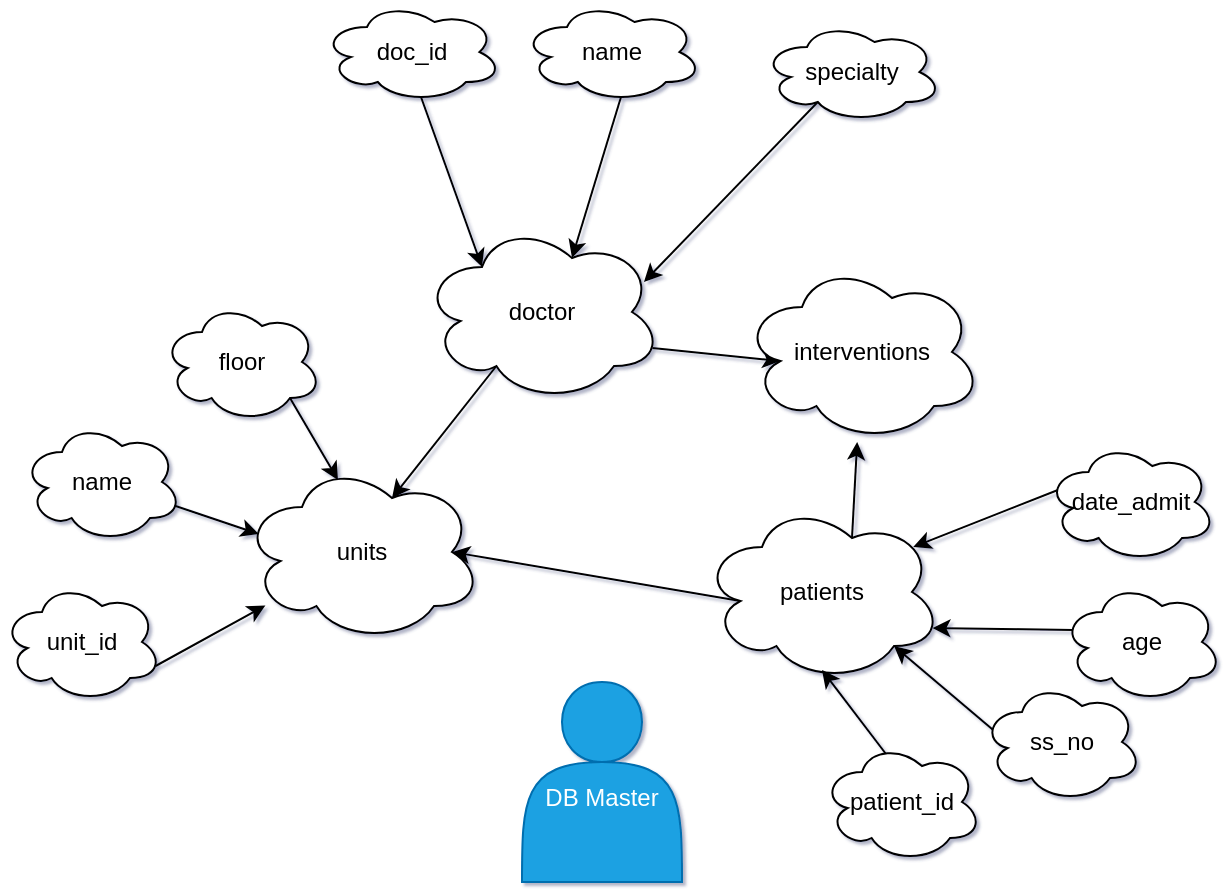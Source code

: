 <mxfile version="12.2.4" pages="1"><diagram id="xYlw3zn8i--2Sqz5g50E" name="Page-1"><mxGraphModel dx="704" dy="1019" grid="1" gridSize="10" guides="1" tooltips="1" connect="1" arrows="1" fold="1" page="1" pageScale="1" pageWidth="1169" pageHeight="827" background="none" math="0" shadow="1"><root><mxCell id="0"/><mxCell id="1" parent="0"/><mxCell id="2" value="&lt;br&gt;DB Master" style="shape=actor;whiteSpace=wrap;html=1;fillColor=#1ba1e2;strokeColor=#006EAF;fontColor=#ffffff;" parent="1" vertex="1"><mxGeometry x="280" y="390" width="80" height="100" as="geometry"/></mxCell><mxCell id="3" value="units" style="ellipse;shape=cloud;whiteSpace=wrap;html=1;" parent="1" vertex="1"><mxGeometry x="140" y="280" width="120" height="90" as="geometry"/></mxCell><mxCell id="15" style="edgeStyle=none;rounded=0;orthogonalLoop=1;jettySize=auto;html=1;exitX=0.96;exitY=0.7;exitDx=0;exitDy=0;exitPerimeter=0;" parent="1" source="4" target="3" edge="1"><mxGeometry relative="1" as="geometry"/></mxCell><mxCell id="4" value="unit_id" style="ellipse;shape=cloud;whiteSpace=wrap;html=1;" parent="1" vertex="1"><mxGeometry x="20" y="340" width="80" height="60" as="geometry"/></mxCell><mxCell id="14" style="edgeStyle=none;rounded=0;orthogonalLoop=1;jettySize=auto;html=1;exitX=0.96;exitY=0.7;exitDx=0;exitDy=0;exitPerimeter=0;entryX=0.07;entryY=0.4;entryDx=0;entryDy=0;entryPerimeter=0;" parent="1" source="5" target="3" edge="1"><mxGeometry relative="1" as="geometry"/></mxCell><mxCell id="5" value="name" style="ellipse;shape=cloud;whiteSpace=wrap;html=1;" parent="1" vertex="1"><mxGeometry x="30" y="260" width="80" height="60" as="geometry"/></mxCell><mxCell id="13" style="edgeStyle=none;rounded=0;orthogonalLoop=1;jettySize=auto;html=1;exitX=0.8;exitY=0.8;exitDx=0;exitDy=0;exitPerimeter=0;entryX=0.4;entryY=0.1;entryDx=0;entryDy=0;entryPerimeter=0;" parent="1" source="6" target="3" edge="1"><mxGeometry relative="1" as="geometry"/></mxCell><mxCell id="6" value="floor" style="ellipse;shape=cloud;whiteSpace=wrap;html=1;" parent="1" vertex="1"><mxGeometry x="100" y="200" width="80" height="60" as="geometry"/></mxCell><mxCell id="20" style="edgeStyle=none;rounded=0;orthogonalLoop=1;jettySize=auto;html=1;exitX=0.31;exitY=0.8;exitDx=0;exitDy=0;exitPerimeter=0;entryX=0.625;entryY=0.2;entryDx=0;entryDy=0;entryPerimeter=0;" parent="1" source="12" target="3" edge="1"><mxGeometry relative="1" as="geometry"/></mxCell><mxCell id="30" style="edgeStyle=none;rounded=0;orthogonalLoop=1;jettySize=auto;html=1;exitX=0.96;exitY=0.7;exitDx=0;exitDy=0;exitPerimeter=0;entryX=0.16;entryY=0.55;entryDx=0;entryDy=0;entryPerimeter=0;" parent="1" source="12" target="21" edge="1"><mxGeometry relative="1" as="geometry"/></mxCell><mxCell id="12" value="doctor" style="ellipse;shape=cloud;whiteSpace=wrap;html=1;" parent="1" vertex="1"><mxGeometry x="230" y="160" width="120" height="90" as="geometry"/></mxCell><mxCell id="19" style="edgeStyle=none;rounded=0;orthogonalLoop=1;jettySize=auto;html=1;exitX=0.16;exitY=0.55;exitDx=0;exitDy=0;exitPerimeter=0;entryX=0.875;entryY=0.5;entryDx=0;entryDy=0;entryPerimeter=0;" parent="1" source="17" target="3" edge="1"><mxGeometry relative="1" as="geometry"/></mxCell><mxCell id="31" style="edgeStyle=none;rounded=0;orthogonalLoop=1;jettySize=auto;html=1;exitX=0.625;exitY=0.2;exitDx=0;exitDy=0;exitPerimeter=0;" parent="1" source="17" target="21" edge="1"><mxGeometry relative="1" as="geometry"/></mxCell><mxCell id="17" value="patients" style="ellipse;shape=cloud;whiteSpace=wrap;html=1;" parent="1" vertex="1"><mxGeometry x="370" y="300" width="120" height="90" as="geometry"/></mxCell><mxCell id="21" value="interventions" style="ellipse;shape=cloud;whiteSpace=wrap;html=1;" parent="1" vertex="1"><mxGeometry x="390" y="180" width="120" height="90" as="geometry"/></mxCell><mxCell id="29" style="edgeStyle=none;rounded=0;orthogonalLoop=1;jettySize=auto;html=1;exitX=0.4;exitY=0.1;exitDx=0;exitDy=0;exitPerimeter=0;entryX=0.5;entryY=0.933;entryDx=0;entryDy=0;entryPerimeter=0;" parent="1" source="22" target="17" edge="1"><mxGeometry relative="1" as="geometry"/></mxCell><mxCell id="22" value="patient_id" style="ellipse;shape=cloud;whiteSpace=wrap;html=1;" parent="1" vertex="1"><mxGeometry x="430" y="420" width="80" height="60" as="geometry"/></mxCell><mxCell id="28" style="edgeStyle=none;rounded=0;orthogonalLoop=1;jettySize=auto;html=1;exitX=0.07;exitY=0.4;exitDx=0;exitDy=0;exitPerimeter=0;entryX=0.8;entryY=0.8;entryDx=0;entryDy=0;entryPerimeter=0;" parent="1" source="23" target="17" edge="1"><mxGeometry relative="1" as="geometry"/></mxCell><mxCell id="23" value="ss_no" style="ellipse;shape=cloud;whiteSpace=wrap;html=1;" parent="1" vertex="1"><mxGeometry x="510" y="390" width="80" height="60" as="geometry"/></mxCell><mxCell id="27" style="edgeStyle=none;rounded=0;orthogonalLoop=1;jettySize=auto;html=1;exitX=0.07;exitY=0.4;exitDx=0;exitDy=0;exitPerimeter=0;entryX=0.96;entryY=0.7;entryDx=0;entryDy=0;entryPerimeter=0;" parent="1" source="24" target="17" edge="1"><mxGeometry relative="1" as="geometry"/></mxCell><mxCell id="24" value="age" style="ellipse;shape=cloud;whiteSpace=wrap;html=1;" parent="1" vertex="1"><mxGeometry x="550" y="340" width="80" height="60" as="geometry"/></mxCell><mxCell id="26" style="rounded=0;orthogonalLoop=1;jettySize=auto;html=1;exitX=0.07;exitY=0.4;exitDx=0;exitDy=0;exitPerimeter=0;entryX=0.88;entryY=0.25;entryDx=0;entryDy=0;entryPerimeter=0;" parent="1" source="25" target="17" edge="1"><mxGeometry relative="1" as="geometry"/></mxCell><mxCell id="25" value="&lt;font style=&quot;font-size: 12px&quot;&gt;date_admit&lt;/font&gt;" style="ellipse;shape=cloud;whiteSpace=wrap;html=1;" parent="1" vertex="1"><mxGeometry x="542" y="270" width="85" height="60" as="geometry"/></mxCell><mxCell id="34" style="edgeStyle=none;rounded=0;orthogonalLoop=1;jettySize=auto;html=1;exitX=0.55;exitY=0.95;exitDx=0;exitDy=0;exitPerimeter=0;entryX=0.25;entryY=0.25;entryDx=0;entryDy=0;entryPerimeter=0;" parent="1" source="33" target="12" edge="1"><mxGeometry relative="1" as="geometry"/></mxCell><mxCell id="33" value="doc_id" style="ellipse;shape=cloud;whiteSpace=wrap;html=1;" parent="1" vertex="1"><mxGeometry x="180" y="50" width="90" height="50" as="geometry"/></mxCell><mxCell id="36" style="edgeStyle=none;rounded=0;orthogonalLoop=1;jettySize=auto;html=1;exitX=0.55;exitY=0.95;exitDx=0;exitDy=0;exitPerimeter=0;entryX=0.625;entryY=0.2;entryDx=0;entryDy=0;entryPerimeter=0;" parent="1" source="35" target="12" edge="1"><mxGeometry relative="1" as="geometry"/></mxCell><mxCell id="35" value="name" style="ellipse;shape=cloud;whiteSpace=wrap;html=1;" parent="1" vertex="1"><mxGeometry x="280" y="50" width="90" height="50" as="geometry"/></mxCell><mxCell id="38" style="edgeStyle=none;rounded=0;orthogonalLoop=1;jettySize=auto;html=1;exitX=0.31;exitY=0.8;exitDx=0;exitDy=0;exitPerimeter=0;entryX=0.925;entryY=0.333;entryDx=0;entryDy=0;entryPerimeter=0;" parent="1" source="37" target="12" edge="1"><mxGeometry relative="1" as="geometry"/></mxCell><mxCell id="37" value="specialty" style="ellipse;shape=cloud;whiteSpace=wrap;html=1;" parent="1" vertex="1"><mxGeometry x="400" y="60" width="90" height="50" as="geometry"/></mxCell></root></mxGraphModel></diagram></mxfile>